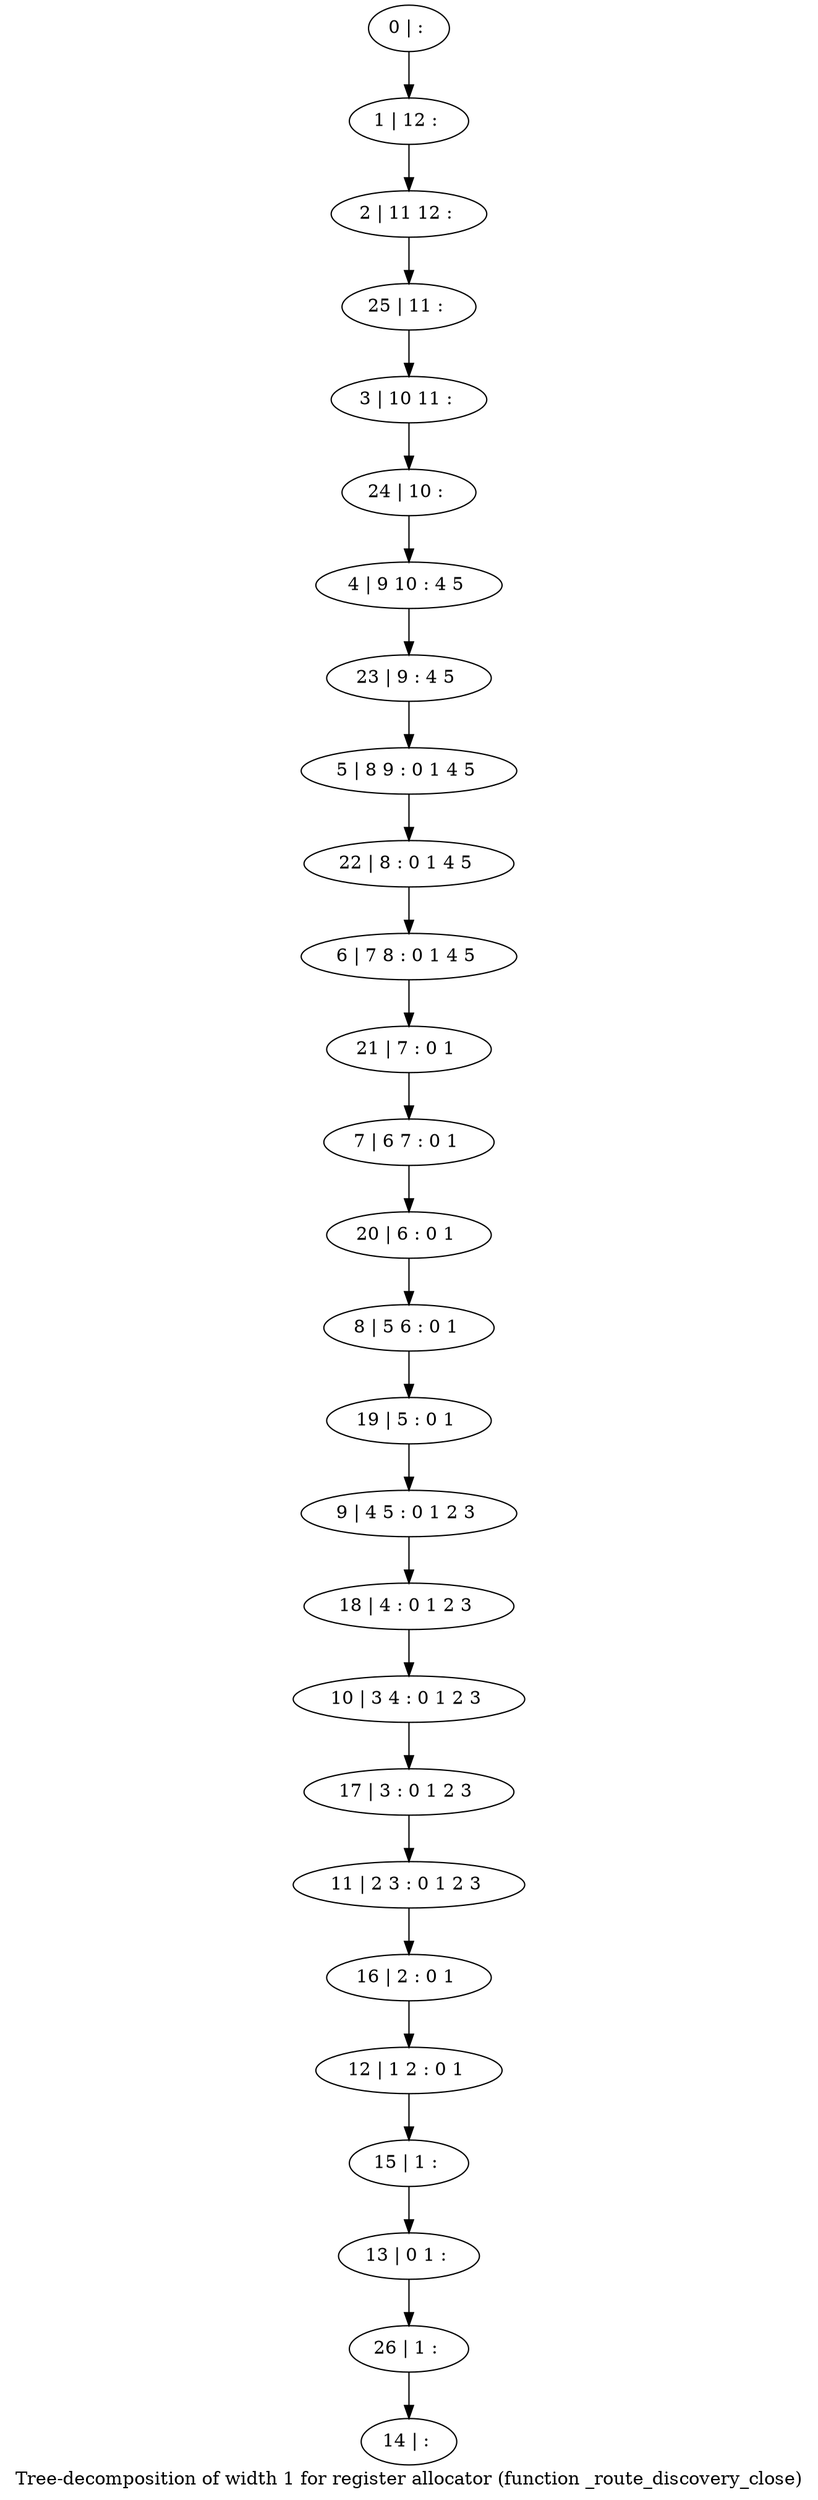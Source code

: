 digraph G {
graph [label="Tree-decomposition of width 1 for register allocator (function _route_discovery_close)"]
0[label="0 | : "];
1[label="1 | 12 : "];
2[label="2 | 11 12 : "];
3[label="3 | 10 11 : "];
4[label="4 | 9 10 : 4 5 "];
5[label="5 | 8 9 : 0 1 4 5 "];
6[label="6 | 7 8 : 0 1 4 5 "];
7[label="7 | 6 7 : 0 1 "];
8[label="8 | 5 6 : 0 1 "];
9[label="9 | 4 5 : 0 1 2 3 "];
10[label="10 | 3 4 : 0 1 2 3 "];
11[label="11 | 2 3 : 0 1 2 3 "];
12[label="12 | 1 2 : 0 1 "];
13[label="13 | 0 1 : "];
14[label="14 | : "];
15[label="15 | 1 : "];
16[label="16 | 2 : 0 1 "];
17[label="17 | 3 : 0 1 2 3 "];
18[label="18 | 4 : 0 1 2 3 "];
19[label="19 | 5 : 0 1 "];
20[label="20 | 6 : 0 1 "];
21[label="21 | 7 : 0 1 "];
22[label="22 | 8 : 0 1 4 5 "];
23[label="23 | 9 : 4 5 "];
24[label="24 | 10 : "];
25[label="25 | 11 : "];
26[label="26 | 1 : "];
0->1 ;
1->2 ;
15->13 ;
12->15 ;
16->12 ;
11->16 ;
17->11 ;
10->17 ;
18->10 ;
9->18 ;
19->9 ;
8->19 ;
20->8 ;
7->20 ;
21->7 ;
6->21 ;
22->6 ;
5->22 ;
23->5 ;
4->23 ;
24->4 ;
3->24 ;
25->3 ;
2->25 ;
26->14 ;
13->26 ;
}
